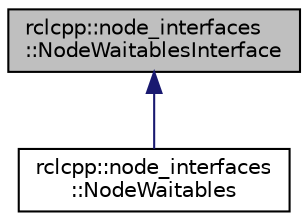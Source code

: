 digraph "rclcpp::node_interfaces::NodeWaitablesInterface"
{
  edge [fontname="Helvetica",fontsize="10",labelfontname="Helvetica",labelfontsize="10"];
  node [fontname="Helvetica",fontsize="10",shape=record];
  Node0 [label="rclcpp::node_interfaces\l::NodeWaitablesInterface",height=0.2,width=0.4,color="black", fillcolor="grey75", style="filled", fontcolor="black"];
  Node0 -> Node1 [dir="back",color="midnightblue",fontsize="10",style="solid",fontname="Helvetica"];
  Node1 [label="rclcpp::node_interfaces\l::NodeWaitables",height=0.2,width=0.4,color="black", fillcolor="white", style="filled",URL="$classrclcpp_1_1node__interfaces_1_1NodeWaitables.html",tooltip="Implementation of the NodeWaitables part of the Node API. "];
}
